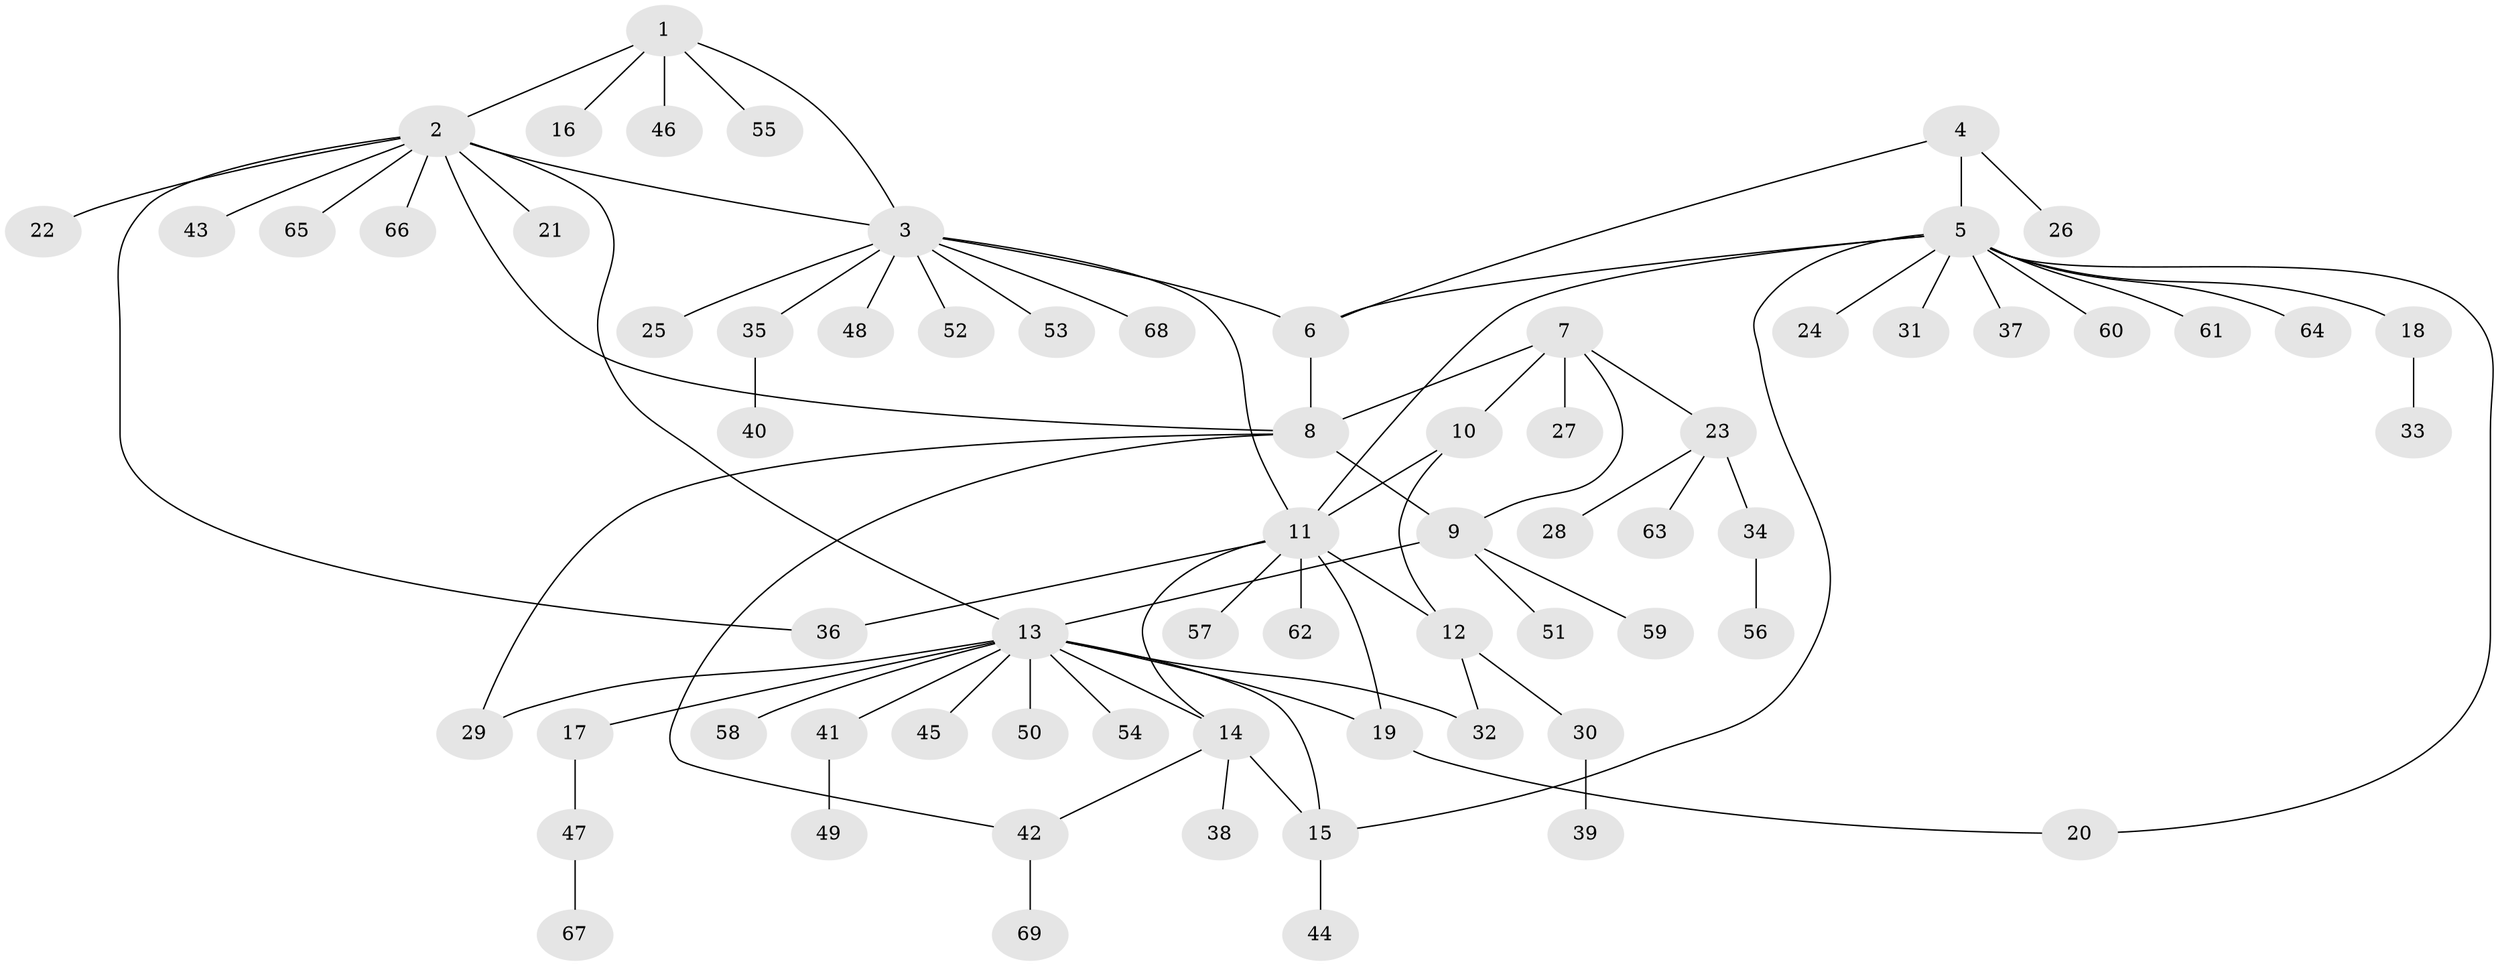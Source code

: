 // coarse degree distribution, {12: 0.024390243902439025, 14: 0.024390243902439025, 3: 0.07317073170731707, 11: 0.024390243902439025, 4: 0.07317073170731707, 5: 0.04878048780487805, 1: 0.5853658536585366, 2: 0.14634146341463414}
// Generated by graph-tools (version 1.1) at 2025/19/03/04/25 18:19:53]
// undirected, 69 vertices, 85 edges
graph export_dot {
graph [start="1"]
  node [color=gray90,style=filled];
  1;
  2;
  3;
  4;
  5;
  6;
  7;
  8;
  9;
  10;
  11;
  12;
  13;
  14;
  15;
  16;
  17;
  18;
  19;
  20;
  21;
  22;
  23;
  24;
  25;
  26;
  27;
  28;
  29;
  30;
  31;
  32;
  33;
  34;
  35;
  36;
  37;
  38;
  39;
  40;
  41;
  42;
  43;
  44;
  45;
  46;
  47;
  48;
  49;
  50;
  51;
  52;
  53;
  54;
  55;
  56;
  57;
  58;
  59;
  60;
  61;
  62;
  63;
  64;
  65;
  66;
  67;
  68;
  69;
  1 -- 2;
  1 -- 3;
  1 -- 16;
  1 -- 46;
  1 -- 55;
  2 -- 3;
  2 -- 8;
  2 -- 13;
  2 -- 21;
  2 -- 22;
  2 -- 36;
  2 -- 43;
  2 -- 65;
  2 -- 66;
  3 -- 6;
  3 -- 11;
  3 -- 25;
  3 -- 35;
  3 -- 48;
  3 -- 52;
  3 -- 53;
  3 -- 68;
  4 -- 5;
  4 -- 6;
  4 -- 26;
  5 -- 6;
  5 -- 11;
  5 -- 15;
  5 -- 18;
  5 -- 20;
  5 -- 24;
  5 -- 31;
  5 -- 37;
  5 -- 60;
  5 -- 61;
  5 -- 64;
  6 -- 8;
  7 -- 8;
  7 -- 9;
  7 -- 10;
  7 -- 23;
  7 -- 27;
  8 -- 9;
  8 -- 29;
  8 -- 42;
  9 -- 13;
  9 -- 51;
  9 -- 59;
  10 -- 11;
  10 -- 12;
  11 -- 12;
  11 -- 14;
  11 -- 19;
  11 -- 36;
  11 -- 57;
  11 -- 62;
  12 -- 30;
  12 -- 32;
  13 -- 14;
  13 -- 15;
  13 -- 17;
  13 -- 19;
  13 -- 29;
  13 -- 32;
  13 -- 41;
  13 -- 45;
  13 -- 50;
  13 -- 54;
  13 -- 58;
  14 -- 15;
  14 -- 38;
  14 -- 42;
  15 -- 44;
  17 -- 47;
  18 -- 33;
  19 -- 20;
  23 -- 28;
  23 -- 34;
  23 -- 63;
  30 -- 39;
  34 -- 56;
  35 -- 40;
  41 -- 49;
  42 -- 69;
  47 -- 67;
}
